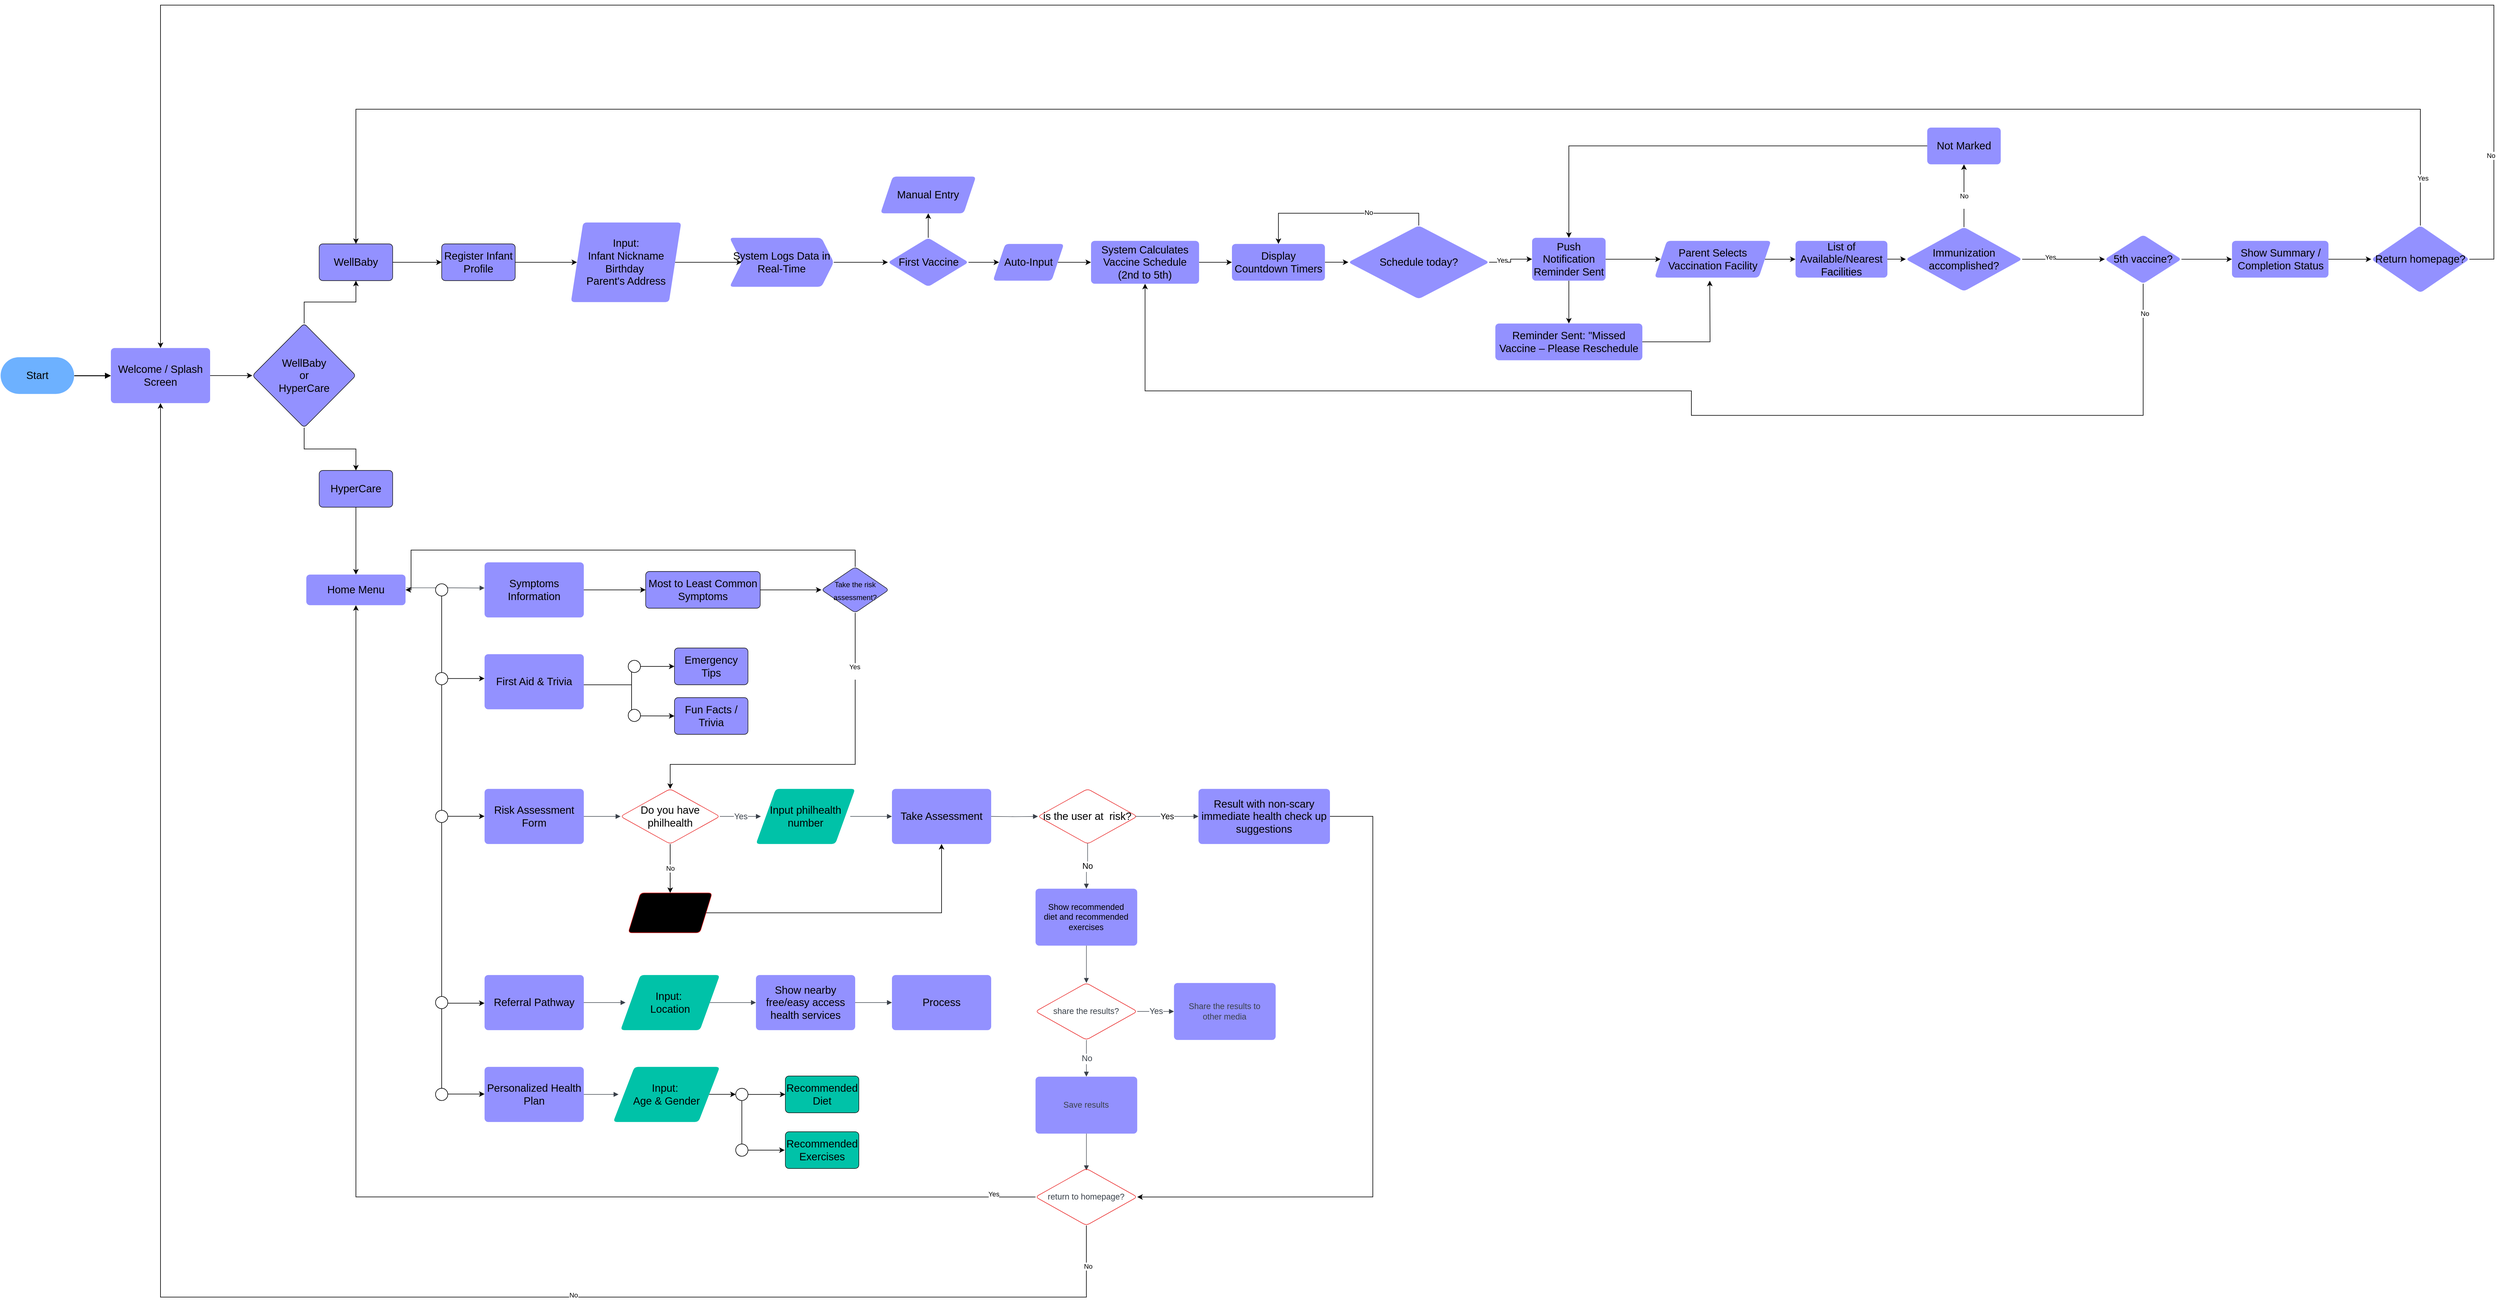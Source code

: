 <mxfile version="27.0.2">
  <diagram name="Page-1" id="RmL8sgKWyJHblzqRl6CM">
    <mxGraphModel dx="8992" dy="6913" grid="1" gridSize="10" guides="1" tooltips="1" connect="1" arrows="1" fold="1" page="1" pageScale="1" pageWidth="2339" pageHeight="3300" math="0" shadow="0">
      <root>
        <mxCell id="0" />
        <mxCell id="1" parent="0" />
        <mxCell id="E01BiuHv0ZB0fYaHVFXP-1" value="" style="html=1;jettySize=18;whiteSpace=wrap;fontSize=13;fontFamily=Helvetica;strokeOpacity=100;strokeWidth=1.5;rounded=1;arcSize=20;edgeStyle=orthogonalEdgeStyle;startArrow=none;endArrow=block;endFill=1;exitX=1;exitY=0.5;exitPerimeter=0;entryX=0;entryY=0.5;entryPerimeter=0;lucidId=McXXXMRO1ofD;" edge="1" parent="1" source="E01BiuHv0ZB0fYaHVFXP-4" target="E01BiuHv0ZB0fYaHVFXP-3">
          <mxGeometry width="100" height="100" relative="1" as="geometry">
            <Array as="points" />
          </mxGeometry>
        </mxCell>
        <mxCell id="E01BiuHv0ZB0fYaHVFXP-2" value="" style="edgeStyle=orthogonalEdgeStyle;rounded=0;orthogonalLoop=1;jettySize=auto;html=1;" edge="1" parent="1" source="E01BiuHv0ZB0fYaHVFXP-3" target="E01BiuHv0ZB0fYaHVFXP-66">
          <mxGeometry relative="1" as="geometry" />
        </mxCell>
        <mxCell id="E01BiuHv0ZB0fYaHVFXP-3" value="Welcome / Splash Screen" style="html=1;overflow=block;blockSpacing=1;whiteSpace=wrap;fontSize=17.2;fontFamily=Helvetica;spacing=3.8;strokeOpacity=0;fillOpacity=100;rounded=1;absoluteArcSize=1;arcSize=12;fillColor=#9391ff;strokeWidth=0.8;lucidId=LcXXFPSC7.kD;" vertex="1" parent="1">
          <mxGeometry x="-1900" y="-2199.67" width="162" height="90" as="geometry" />
        </mxCell>
        <mxCell id="E01BiuHv0ZB0fYaHVFXP-4" value="Start" style="html=1;overflow=block;blockSpacing=1;whiteSpace=wrap;rounded=1;arcSize=50;fontSize=17.2;fontFamily=Helvetica;spacing=3.8;strokeOpacity=0;fillOpacity=100;fillColor=#6db1ff;strokeWidth=0.8;lucidId=LcXXYGVXpK_S;" vertex="1" parent="1">
          <mxGeometry x="-2080" y="-2184.67" width="120" height="60" as="geometry" />
        </mxCell>
        <mxCell id="E01BiuHv0ZB0fYaHVFXP-5" value="Home Menu" style="html=1;overflow=block;blockSpacing=1;whiteSpace=wrap;fontSize=17.2;fontFamily=Helvetica;spacing=3.8;strokeOpacity=0;fillOpacity=100;rounded=1;absoluteArcSize=1;arcSize=12;fillColor=#9391ff;strokeWidth=0.8;lucidId=UfZd2b5tyShc;" vertex="1" parent="1">
          <mxGeometry x="-1581" y="-1829.67" width="162" height="50" as="geometry" />
        </mxCell>
        <mxCell id="E01BiuHv0ZB0fYaHVFXP-6" value="" style="html=1;jettySize=18;whiteSpace=wrap;fontSize=13;strokeColor=#3a414a;strokeOpacity=100;strokeWidth=0.8;rounded=1;arcSize=24;edgeStyle=orthogonalEdgeStyle;startArrow=none;endArrow=block;endFill=1;exitX=1.009;exitY=0.433;exitPerimeter=0;lucidId=.fZdQT1~~OeH;exitDx=0;exitDy=0;" edge="1" parent="1" source="E01BiuHv0ZB0fYaHVFXP-5">
          <mxGeometry width="100" height="100" relative="1" as="geometry">
            <mxPoint x="-1290" y="-1807.67" as="targetPoint" />
          </mxGeometry>
        </mxCell>
        <mxCell id="E01BiuHv0ZB0fYaHVFXP-7" value="" style="edgeStyle=orthogonalEdgeStyle;rounded=0;orthogonalLoop=1;jettySize=auto;html=1;" edge="1" parent="1" source="E01BiuHv0ZB0fYaHVFXP-8" target="E01BiuHv0ZB0fYaHVFXP-59">
          <mxGeometry relative="1" as="geometry" />
        </mxCell>
        <mxCell id="E01BiuHv0ZB0fYaHVFXP-8" value="Symptoms Information" style="html=1;overflow=block;blockSpacing=1;whiteSpace=wrap;fontSize=17.2;fontFamily=Helvetica;spacing=3.8;strokeOpacity=0;fillOpacity=100;rounded=1;absoluteArcSize=1;arcSize=12;fillColor=#9391ff;strokeWidth=0.8;lucidId=.fZdMLb0fotT;" vertex="1" parent="1">
          <mxGeometry x="-1290" y="-1849.67" width="162" height="90" as="geometry" />
        </mxCell>
        <mxCell id="E01BiuHv0ZB0fYaHVFXP-9" value="First Aid &amp; Trivia" style="html=1;overflow=block;blockSpacing=1;whiteSpace=wrap;fontSize=17.2;fontFamily=Helvetica;spacing=3.8;strokeOpacity=0;fillOpacity=100;rounded=1;absoluteArcSize=1;arcSize=12;fillColor=#9391ff;strokeWidth=0.8;lucidId=VgZddFWcsTDO;" vertex="1" parent="1">
          <mxGeometry x="-1290" y="-1699.67" width="162" height="90" as="geometry" />
        </mxCell>
        <mxCell id="E01BiuHv0ZB0fYaHVFXP-10" value="Risk Assessment Form" style="html=1;overflow=block;blockSpacing=1;whiteSpace=wrap;fontSize=17.2;fontFamily=Helvetica;spacing=3.8;strokeOpacity=0;fillOpacity=100;rounded=1;absoluteArcSize=1;arcSize=12;fillColor=#9391ff;strokeWidth=0.8;lucidId=6gZdE_LrPKIQ;" vertex="1" parent="1">
          <mxGeometry x="-1290" y="-1479.67" width="162" height="90" as="geometry" />
        </mxCell>
        <mxCell id="E01BiuHv0ZB0fYaHVFXP-11" value="Referral Pathway" style="html=1;overflow=block;blockSpacing=1;whiteSpace=wrap;fontSize=17.2;fontFamily=Helvetica;spacing=3.8;strokeOpacity=0;fillOpacity=100;rounded=1;absoluteArcSize=1;arcSize=12;fillColor=#9391ff;strokeWidth=0.8;lucidId=ThZdV7IbDD59;" vertex="1" parent="1">
          <mxGeometry x="-1290" y="-1175.67" width="162" height="90" as="geometry" />
        </mxCell>
        <mxCell id="E01BiuHv0ZB0fYaHVFXP-12" value="Personalized Health Plan" style="html=1;overflow=block;blockSpacing=1;whiteSpace=wrap;fontSize=17.2;fontFamily=Helvetica;spacing=3.8;strokeOpacity=0;fillOpacity=100;rounded=1;absoluteArcSize=1;arcSize=12;fillColor=#9391ff;strokeWidth=0.8;lucidId=XhZdjnyPR16g;" vertex="1" parent="1">
          <mxGeometry x="-1290" y="-1025.67" width="162" height="90" as="geometry" />
        </mxCell>
        <mxCell id="E01BiuHv0ZB0fYaHVFXP-13" value="" style="html=1;jettySize=18;whiteSpace=wrap;fontSize=13;strokeColor=#3a414a;strokeOpacity=100;strokeWidth=0.8;rounded=1;arcSize=24;edgeStyle=orthogonalEdgeStyle;startArrow=none;endArrow=block;endFill=1;exitX=1;exitY=0.5;exitPerimeter=0;entryX=0.05;entryY=0.5;entryPerimeter=0;lucidId=rjZdIirP0FL8;" edge="1" parent="1" source="E01BiuHv0ZB0fYaHVFXP-12" target="E01BiuHv0ZB0fYaHVFXP-15">
          <mxGeometry width="100" height="100" relative="1" as="geometry">
            <Array as="points" />
          </mxGeometry>
        </mxCell>
        <mxCell id="E01BiuHv0ZB0fYaHVFXP-14" value="" style="edgeStyle=orthogonalEdgeStyle;rounded=0;orthogonalLoop=1;jettySize=auto;html=1;" edge="1" parent="1" source="E01BiuHv0ZB0fYaHVFXP-112" target="E01BiuHv0ZB0fYaHVFXP-107">
          <mxGeometry relative="1" as="geometry" />
        </mxCell>
        <mxCell id="E01BiuHv0ZB0fYaHVFXP-15" value="Input:&amp;nbsp;&lt;div&gt;Age &amp;amp; Gender&lt;/div&gt;" style="html=1;overflow=block;blockSpacing=1;whiteSpace=wrap;shape=parallelogram;perimeter=parallelogramPerimeter;anchorPointDirection=0;fontSize=17.2;fontFamily=Helvetica;spacing=3.8;strokeOpacity=0;fillOpacity=100;rounded=1;absoluteArcSize=1;arcSize=12;fillColor=#00c2a8;strokeWidth=0.8;lucidId=rjZd5yNzGnL3;" vertex="1" parent="1">
          <mxGeometry x="-1080" y="-1025.67" width="174" height="90" as="geometry" />
        </mxCell>
        <mxCell id="E01BiuHv0ZB0fYaHVFXP-16" value="" style="html=1;jettySize=18;whiteSpace=wrap;fontSize=13;strokeColor=#3a414a;strokeOpacity=100;strokeWidth=0.8;rounded=1;arcSize=24;edgeStyle=orthogonalEdgeStyle;startArrow=none;endArrow=block;endFill=1;entryX=0;entryY=0.5;entryPerimeter=0;lucidId=AkZdk-e~9rch;" edge="1" parent="1" target="E01BiuHv0ZB0fYaHVFXP-17">
          <mxGeometry width="100" height="100" relative="1" as="geometry">
            <Array as="points" />
            <mxPoint x="-463" y="-1434.67" as="sourcePoint" />
          </mxGeometry>
        </mxCell>
        <mxCell id="E01BiuHv0ZB0fYaHVFXP-17" value="is the user at&amp;nbsp; risk?" style="html=1;overflow=block;blockSpacing=1;whiteSpace=wrap;rhombus;fontSize=17.2;fontFamily=Helvetica;spacing=3.8;strokeColor=#e81313;strokeOpacity=100;fillOpacity=0;rounded=1;absoluteArcSize=1;arcSize=12;fillColor=#000000;strokeWidth=0.8;lucidId=AkZdRp3h81gg;" vertex="1" parent="1">
          <mxGeometry x="-386.6" y="-1479.67" width="162" height="90" as="geometry" />
        </mxCell>
        <mxCell id="E01BiuHv0ZB0fYaHVFXP-18" value="" style="html=1;jettySize=18;whiteSpace=wrap;fontSize=13.5;align=center;strokeColor=#3a414a;strokeOpacity=100;strokeWidth=0.8;rounded=1;arcSize=24;edgeStyle=orthogonalEdgeStyle;startArrow=none;endArrow=block;endFill=1;exitX=0.5;exitY=0.987;exitPerimeter=0;entryX=0.5;entryY=0;entryPerimeter=0;lucidId=6lZd5qj4NZoG;" edge="1" parent="1" source="E01BiuHv0ZB0fYaHVFXP-17" target="E01BiuHv0ZB0fYaHVFXP-20">
          <mxGeometry width="100" height="100" relative="1" as="geometry">
            <Array as="points" />
          </mxGeometry>
        </mxCell>
        <mxCell id="E01BiuHv0ZB0fYaHVFXP-19" value="No" style="text;html=1;resizable=0;labelBackgroundColor=default;align=center;verticalAlign=middle;fontSize=13.5;" vertex="1" parent="E01BiuHv0ZB0fYaHVFXP-18">
          <mxGeometry relative="1" as="geometry" />
        </mxCell>
        <mxCell id="E01BiuHv0ZB0fYaHVFXP-20" value="Show recommended diet and recommended exercises" style="html=1;overflow=block;blockSpacing=1;whiteSpace=wrap;fontSize=13.5;align=center;spacing=9;strokeOpacity=0;fillOpacity=100;rounded=1;absoluteArcSize=1;arcSize=12;fillColor=#9391ff;strokeWidth=0.8;lucidId=_lZdIfbfwq8p;" vertex="1" parent="1">
          <mxGeometry x="-390.6" y="-1316.67" width="166" height="93" as="geometry" />
        </mxCell>
        <mxCell id="E01BiuHv0ZB0fYaHVFXP-21" value="" style="html=1;jettySize=18;whiteSpace=wrap;fontSize=13;strokeColor=#3a414a;strokeOpacity=100;strokeWidth=0.8;rounded=1;arcSize=24;edgeStyle=orthogonalEdgeStyle;startArrow=none;endArrow=block;endFill=1;exitX=0.5;exitY=1;exitPerimeter=0;entryX=0.5;entryY=0;entryPerimeter=0;lucidId=nnZdI.2VYj_w;" edge="1" parent="1" source="E01BiuHv0ZB0fYaHVFXP-20" target="E01BiuHv0ZB0fYaHVFXP-22">
          <mxGeometry width="100" height="100" relative="1" as="geometry">
            <Array as="points" />
          </mxGeometry>
        </mxCell>
        <mxCell id="E01BiuHv0ZB0fYaHVFXP-22" value="share the results?" style="html=1;overflow=block;blockSpacing=1;whiteSpace=wrap;rhombus;fontSize=13.5;fontColor=#3a414a;align=center;spacing=9;strokeColor=#e81313;strokeOpacity=100;fillOpacity=0;rounded=1;absoluteArcSize=1;arcSize=12;fillColor=#000000;strokeWidth=0.8;lucidId=nnZdo8.aQRXQ;" vertex="1" parent="1">
          <mxGeometry x="-390.6" y="-1162.67" width="166" height="93" as="geometry" />
        </mxCell>
        <mxCell id="E01BiuHv0ZB0fYaHVFXP-23" value="" style="html=1;jettySize=18;whiteSpace=wrap;fontSize=13.5;fontColor=#3a414a;align=center;strokeColor=#3a414a;strokeOpacity=100;strokeWidth=0.8;rounded=1;arcSize=24;edgeStyle=orthogonalEdgeStyle;startArrow=none;endArrow=block;endFill=1;exitX=1;exitY=0.5;exitPerimeter=0;entryX=0;entryY=0.5;entryPerimeter=0;lucidId=8nZdn-Sn5cYr;" edge="1" parent="1" source="E01BiuHv0ZB0fYaHVFXP-22" target="E01BiuHv0ZB0fYaHVFXP-25">
          <mxGeometry width="100" height="100" relative="1" as="geometry">
            <Array as="points" />
          </mxGeometry>
        </mxCell>
        <mxCell id="E01BiuHv0ZB0fYaHVFXP-24" value="Yes" style="text;html=1;resizable=0;labelBackgroundColor=default;align=center;verticalAlign=middle;fontColor=#3a414a;fontSize=13.5;" vertex="1" parent="E01BiuHv0ZB0fYaHVFXP-23">
          <mxGeometry relative="1" as="geometry" />
        </mxCell>
        <mxCell id="E01BiuHv0ZB0fYaHVFXP-25" value="Share the results to other media" style="html=1;overflow=block;blockSpacing=1;whiteSpace=wrap;fontSize=13.5;fontColor=#3a414a;align=center;spacing=9;strokeOpacity=0;fillOpacity=100;rounded=1;absoluteArcSize=1;arcSize=12;fillColor=#9391ff;strokeWidth=0.8;lucidId=8nZdLSGvLZ_e;" vertex="1" parent="1">
          <mxGeometry x="-164.6" y="-1162.67" width="166" height="93" as="geometry" />
        </mxCell>
        <mxCell id="E01BiuHv0ZB0fYaHVFXP-26" value="" style="html=1;jettySize=18;whiteSpace=wrap;fontSize=13.5;fontColor=#3a414a;align=center;strokeColor=#3a414a;strokeOpacity=100;strokeWidth=0.8;rounded=1;arcSize=24;edgeStyle=orthogonalEdgeStyle;startArrow=none;endArrow=block;endFill=1;exitX=0.5;exitY=1;exitPerimeter=0;entryX=0.5;entryY=0;entryPerimeter=0;lucidId=ypZdgtOKcrXy;" edge="1" parent="1" source="E01BiuHv0ZB0fYaHVFXP-22" target="E01BiuHv0ZB0fYaHVFXP-28">
          <mxGeometry width="100" height="100" relative="1" as="geometry">
            <Array as="points" />
          </mxGeometry>
        </mxCell>
        <mxCell id="E01BiuHv0ZB0fYaHVFXP-27" value="No" style="text;html=1;resizable=0;labelBackgroundColor=default;align=center;verticalAlign=middle;fontColor=#3a414a;fontSize=13.5;" vertex="1" parent="E01BiuHv0ZB0fYaHVFXP-26">
          <mxGeometry relative="1" as="geometry" />
        </mxCell>
        <mxCell id="E01BiuHv0ZB0fYaHVFXP-28" value="Save results " style="html=1;overflow=block;blockSpacing=1;whiteSpace=wrap;fontSize=13.5;fontColor=#3a414a;align=center;spacing=9;strokeOpacity=0;fillOpacity=100;rounded=1;absoluteArcSize=1;arcSize=12;fillColor=#9391ff;strokeWidth=0.8;lucidId=ypZdAMkzCrEt;" vertex="1" parent="1">
          <mxGeometry x="-390.6" y="-1009.67" width="166" height="93" as="geometry" />
        </mxCell>
        <mxCell id="E01BiuHv0ZB0fYaHVFXP-29" value="" style="html=1;jettySize=18;whiteSpace=wrap;fontSize=13.5;align=center;strokeColor=#3a414a;strokeOpacity=100;strokeWidth=0.8;rounded=1;arcSize=24;edgeStyle=orthogonalEdgeStyle;startArrow=none;endArrow=block;endFill=1;exitX=0.981;exitY=0.5;exitPerimeter=0;entryX=0;entryY=0.5;entryPerimeter=0;lucidId=-rZd1AjzQ8Fg;" edge="1" parent="1" source="E01BiuHv0ZB0fYaHVFXP-17" target="E01BiuHv0ZB0fYaHVFXP-32">
          <mxGeometry width="100" height="100" relative="1" as="geometry">
            <Array as="points" />
          </mxGeometry>
        </mxCell>
        <mxCell id="E01BiuHv0ZB0fYaHVFXP-30" value="Yes" style="text;html=1;resizable=0;labelBackgroundColor=default;align=center;verticalAlign=middle;fontSize=13.5;" vertex="1" parent="E01BiuHv0ZB0fYaHVFXP-29">
          <mxGeometry relative="1" as="geometry" />
        </mxCell>
        <mxCell id="E01BiuHv0ZB0fYaHVFXP-31" style="edgeStyle=orthogonalEdgeStyle;rounded=0;orthogonalLoop=1;jettySize=auto;html=1;entryX=1;entryY=0.5;entryDx=0;entryDy=0;" edge="1" parent="1" source="E01BiuHv0ZB0fYaHVFXP-32" target="E01BiuHv0ZB0fYaHVFXP-45">
          <mxGeometry relative="1" as="geometry">
            <Array as="points">
              <mxPoint x="160" y="-1434.67" />
              <mxPoint x="160" y="-812.67" />
            </Array>
          </mxGeometry>
        </mxCell>
        <mxCell id="E01BiuHv0ZB0fYaHVFXP-32" value="Result with non-scary immediate health check up suggestions" style="html=1;overflow=block;blockSpacing=1;whiteSpace=wrap;fontSize=17.2;fontFamily=Helvetica;spacing=3.8;strokeOpacity=0;fillOpacity=100;rounded=1;absoluteArcSize=1;arcSize=12;fillColor=#9391ff;strokeWidth=0.8;lucidId=-rZdd~Kvk2Bn;" vertex="1" parent="1">
          <mxGeometry x="-124.6" y="-1479.67" width="214.6" height="90" as="geometry" />
        </mxCell>
        <mxCell id="E01BiuHv0ZB0fYaHVFXP-33" value="" style="html=1;jettySize=18;whiteSpace=wrap;fontSize=13;strokeColor=#3a414a;strokeOpacity=100;strokeWidth=0.8;rounded=1;arcSize=24;edgeStyle=orthogonalEdgeStyle;startArrow=none;endArrow=block;endFill=1;exitX=1;exitY=0.5;exitPerimeter=0;entryX=0.05;entryY=0.5;entryPerimeter=0;lucidId=~sZdB-0fzZBq;" edge="1" parent="1" source="E01BiuHv0ZB0fYaHVFXP-11" target="E01BiuHv0ZB0fYaHVFXP-34">
          <mxGeometry width="100" height="100" relative="1" as="geometry">
            <Array as="points" />
          </mxGeometry>
        </mxCell>
        <mxCell id="E01BiuHv0ZB0fYaHVFXP-34" value="Input:&amp;nbsp;&lt;div&gt;Location&lt;/div&gt;" style="html=1;overflow=block;blockSpacing=1;whiteSpace=wrap;shape=parallelogram;perimeter=parallelogramPerimeter;anchorPointDirection=0;fontSize=17.2;fontFamily=Helvetica;spacing=3.8;strokeOpacity=0;fillOpacity=100;rounded=1;absoluteArcSize=1;arcSize=12;fillColor=#00c2a8;strokeWidth=0.8;lucidId=~sZddfNjQ~Oz;" vertex="1" parent="1">
          <mxGeometry x="-1068" y="-1175.67" width="162" height="90" as="geometry" />
        </mxCell>
        <mxCell id="E01BiuHv0ZB0fYaHVFXP-35" value="" style="html=1;jettySize=18;whiteSpace=wrap;fontSize=13;strokeColor=#3a414a;strokeOpacity=100;strokeWidth=0.8;rounded=1;arcSize=24;edgeStyle=orthogonalEdgeStyle;startArrow=none;endArrow=block;endFill=1;exitX=1;exitY=0.5;entryX=0;entryY=0.5;entryPerimeter=0;lucidId=KuZd7Z-7W22m;exitDx=0;exitDy=0;" edge="1" parent="1" source="E01BiuHv0ZB0fYaHVFXP-34" target="E01BiuHv0ZB0fYaHVFXP-36">
          <mxGeometry width="100" height="100" relative="1" as="geometry">
            <Array as="points" />
          </mxGeometry>
        </mxCell>
        <mxCell id="E01BiuHv0ZB0fYaHVFXP-36" value="Show nearby free/easy access health services" style="html=1;overflow=block;blockSpacing=1;whiteSpace=wrap;fontSize=17.2;fontFamily=Helvetica;spacing=3.8;strokeOpacity=0;fillOpacity=100;rounded=1;absoluteArcSize=1;arcSize=12;fillColor=#9391ff;strokeWidth=0.8;lucidId=KuZdEeHLWtph;" vertex="1" parent="1">
          <mxGeometry x="-847" y="-1175.67" width="162" height="90" as="geometry" />
        </mxCell>
        <mxCell id="E01BiuHv0ZB0fYaHVFXP-37" value="" style="html=1;jettySize=18;whiteSpace=wrap;fontSize=13;strokeColor=#3a414a;strokeOpacity=100;strokeWidth=0.8;rounded=1;arcSize=24;edgeStyle=orthogonalEdgeStyle;startArrow=none;endArrow=block;endFill=1;exitX=1;exitY=0.5;exitPerimeter=0;entryX=0;entryY=0.5;entryPerimeter=0;lucidId=xvZdgR3pskNT;" edge="1" parent="1" source="E01BiuHv0ZB0fYaHVFXP-36" target="E01BiuHv0ZB0fYaHVFXP-38">
          <mxGeometry width="100" height="100" relative="1" as="geometry">
            <Array as="points" />
          </mxGeometry>
        </mxCell>
        <mxCell id="E01BiuHv0ZB0fYaHVFXP-38" value="Process" style="html=1;overflow=block;blockSpacing=1;whiteSpace=wrap;fontSize=17.2;fontFamily=Helvetica;spacing=3.8;strokeOpacity=0;fillOpacity=100;rounded=1;absoluteArcSize=1;arcSize=12;fillColor=#9391ff;strokeWidth=0.8;lucidId=xvZdBUd2wmk6;" vertex="1" parent="1">
          <mxGeometry x="-625" y="-1175.67" width="162" height="90" as="geometry" />
        </mxCell>
        <mxCell id="E01BiuHv0ZB0fYaHVFXP-39" value="" style="html=1;jettySize=18;whiteSpace=wrap;fontSize=13;strokeColor=#3a414a;strokeOpacity=100;strokeWidth=0.8;rounded=1;arcSize=24;edgeStyle=orthogonalEdgeStyle;startArrow=none;endArrow=block;endFill=1;exitX=0.5;exitY=1;exitPerimeter=0;entryX=0.5;entryY=0;entryPerimeter=0;lucidId=dwZdutxn7LAP;" edge="1" parent="1" source="E01BiuHv0ZB0fYaHVFXP-28">
          <mxGeometry width="100" height="100" relative="1" as="geometry">
            <Array as="points" />
            <mxPoint x="-307.6" y="-856.67" as="targetPoint" />
          </mxGeometry>
        </mxCell>
        <mxCell id="E01BiuHv0ZB0fYaHVFXP-40" style="edgeStyle=orthogonalEdgeStyle;rounded=0;orthogonalLoop=1;jettySize=auto;html=1;exitX=0;exitY=0.5;exitDx=0;exitDy=0;entryX=0.5;entryY=1;entryDx=0;entryDy=0;" edge="1" parent="1" source="E01BiuHv0ZB0fYaHVFXP-45" target="E01BiuHv0ZB0fYaHVFXP-5">
          <mxGeometry relative="1" as="geometry">
            <mxPoint x="-1510" y="-1478.337" as="targetPoint" />
          </mxGeometry>
        </mxCell>
        <mxCell id="E01BiuHv0ZB0fYaHVFXP-41" value="Yes" style="edgeLabel;html=1;align=center;verticalAlign=middle;resizable=0;points=[];" vertex="1" connectable="0" parent="E01BiuHv0ZB0fYaHVFXP-40">
          <mxGeometry x="-0.934" y="-5" relative="1" as="geometry">
            <mxPoint as="offset" />
          </mxGeometry>
        </mxCell>
        <mxCell id="E01BiuHv0ZB0fYaHVFXP-42" value="" style="edgeStyle=orthogonalEdgeStyle;rounded=0;orthogonalLoop=1;jettySize=auto;html=1;" edge="1" parent="1" source="E01BiuHv0ZB0fYaHVFXP-45" target="E01BiuHv0ZB0fYaHVFXP-3">
          <mxGeometry relative="1" as="geometry">
            <mxPoint x="-307.6" y="-719.67" as="targetPoint" />
            <Array as="points">
              <mxPoint x="-308" y="-649.67" />
              <mxPoint x="-1819" y="-649.67" />
            </Array>
          </mxGeometry>
        </mxCell>
        <mxCell id="E01BiuHv0ZB0fYaHVFXP-43" value="No" style="edgeLabel;html=1;align=center;verticalAlign=middle;resizable=0;points=[];" vertex="1" connectable="0" parent="E01BiuHv0ZB0fYaHVFXP-42">
          <mxGeometry x="-0.382" y="-4" relative="1" as="geometry">
            <mxPoint as="offset" />
          </mxGeometry>
        </mxCell>
        <mxCell id="E01BiuHv0ZB0fYaHVFXP-44" value="No" style="edgeLabel;html=1;align=center;verticalAlign=middle;resizable=0;points=[];" vertex="1" connectable="0" parent="E01BiuHv0ZB0fYaHVFXP-42">
          <mxGeometry x="-0.957" y="2" relative="1" as="geometry">
            <mxPoint as="offset" />
          </mxGeometry>
        </mxCell>
        <mxCell id="E01BiuHv0ZB0fYaHVFXP-45" value="return to homepage?" style="html=1;overflow=block;blockSpacing=1;whiteSpace=wrap;rhombus;fontSize=13.5;fontColor=#3a414a;align=center;spacing=9;strokeColor=#e81313;strokeOpacity=100;fillOpacity=0;rounded=1;absoluteArcSize=1;arcSize=12;fillColor=#000000;strokeWidth=0.8;lucidId=dwZdSY3Z2HuL;" vertex="1" parent="1">
          <mxGeometry x="-390.6" y="-859.67" width="166" height="93" as="geometry" />
        </mxCell>
        <mxCell id="E01BiuHv0ZB0fYaHVFXP-46" value="" style="html=1;jettySize=18;whiteSpace=wrap;fontSize=13;strokeColor=#3a414a;strokeOpacity=100;strokeWidth=0.8;rounded=1;arcSize=24;edgeStyle=orthogonalEdgeStyle;startArrow=none;endArrow=block;endFill=1;exitX=1;exitY=0.5;exitPerimeter=0;entryX=0;entryY=0.5;entryPerimeter=0;lucidId=Bb0dsjdQ~AN1;" edge="1" parent="1" source="E01BiuHv0ZB0fYaHVFXP-10" target="E01BiuHv0ZB0fYaHVFXP-48">
          <mxGeometry width="100" height="100" relative="1" as="geometry">
            <Array as="points" />
          </mxGeometry>
        </mxCell>
        <mxCell id="E01BiuHv0ZB0fYaHVFXP-47" value="No" style="edgeStyle=orthogonalEdgeStyle;rounded=0;orthogonalLoop=1;jettySize=auto;html=1;" edge="1" parent="1" source="E01BiuHv0ZB0fYaHVFXP-48" target="E01BiuHv0ZB0fYaHVFXP-55">
          <mxGeometry relative="1" as="geometry" />
        </mxCell>
        <mxCell id="E01BiuHv0ZB0fYaHVFXP-48" value="Do you have philhealth" style="html=1;overflow=block;blockSpacing=1;whiteSpace=wrap;rhombus;fontSize=17.2;fontFamily=Helvetica;spacing=3.8;strokeColor=#e81313;strokeOpacity=100;fillOpacity=0;rounded=1;absoluteArcSize=1;arcSize=12;fillColor=#000000;strokeWidth=0.8;lucidId=Bb0dQlQsVt-O;" vertex="1" parent="1">
          <mxGeometry x="-1068" y="-1479.67" width="162" height="90" as="geometry" />
        </mxCell>
        <mxCell id="E01BiuHv0ZB0fYaHVFXP-49" value="" style="html=1;jettySize=18;whiteSpace=wrap;fontSize=13.5;fontColor=#3a414a;align=center;strokeColor=#3a414a;strokeOpacity=100;strokeWidth=0.8;rounded=1;arcSize=24;edgeStyle=orthogonalEdgeStyle;startArrow=none;endArrow=block;endFill=1;exitX=1;exitY=0.5;exitPerimeter=0;entryX=0.05;entryY=0.5;entryPerimeter=0;lucidId=5c0dK1.Rc9O3;" edge="1" parent="1" source="E01BiuHv0ZB0fYaHVFXP-48" target="E01BiuHv0ZB0fYaHVFXP-51">
          <mxGeometry width="100" height="100" relative="1" as="geometry">
            <Array as="points" />
          </mxGeometry>
        </mxCell>
        <mxCell id="E01BiuHv0ZB0fYaHVFXP-50" value="Yes" style="text;html=1;resizable=0;labelBackgroundColor=default;align=center;verticalAlign=middle;fontColor=#3a414a;fontSize=13.5;" vertex="1" parent="E01BiuHv0ZB0fYaHVFXP-49">
          <mxGeometry relative="1" as="geometry" />
        </mxCell>
        <mxCell id="E01BiuHv0ZB0fYaHVFXP-51" value="Input philhealth number" style="html=1;overflow=block;blockSpacing=1;whiteSpace=wrap;shape=parallelogram;perimeter=parallelogramPerimeter;anchorPointDirection=0;fontSize=17.2;fontFamily=Helvetica;spacing=3.8;strokeOpacity=0;fillOpacity=100;rounded=1;absoluteArcSize=1;arcSize=12;fillColor=#00C2A8;strokeWidth=0.8;lucidId=5c0dB3omWlAb;" vertex="1" parent="1">
          <mxGeometry x="-847" y="-1479.67" width="162" height="90" as="geometry" />
        </mxCell>
        <mxCell id="E01BiuHv0ZB0fYaHVFXP-52" value="" style="html=1;jettySize=18;whiteSpace=wrap;fontSize=13;strokeColor=#3a414a;strokeOpacity=100;strokeWidth=0.8;rounded=1;arcSize=24;edgeStyle=orthogonalEdgeStyle;startArrow=none;endArrow=block;endFill=1;exitX=0.95;exitY=0.5;exitPerimeter=0;entryX=0;entryY=0.5;entryPerimeter=0;lucidId=Dd0d7X~0IJPB;" edge="1" parent="1" source="E01BiuHv0ZB0fYaHVFXP-51" target="E01BiuHv0ZB0fYaHVFXP-53">
          <mxGeometry width="100" height="100" relative="1" as="geometry">
            <Array as="points" />
          </mxGeometry>
        </mxCell>
        <mxCell id="E01BiuHv0ZB0fYaHVFXP-53" value="Take Assessment" style="html=1;overflow=block;blockSpacing=1;whiteSpace=wrap;fontSize=17.2;fontFamily=Helvetica;spacing=3.8;strokeOpacity=0;fillOpacity=100;rounded=1;absoluteArcSize=1;arcSize=12;fillColor=#9391ff;strokeWidth=0.8;lucidId=Dd0dv17I9.ka;" vertex="1" parent="1">
          <mxGeometry x="-625" y="-1479.67" width="162" height="90" as="geometry" />
        </mxCell>
        <mxCell id="E01BiuHv0ZB0fYaHVFXP-54" style="edgeStyle=orthogonalEdgeStyle;rounded=0;orthogonalLoop=1;jettySize=auto;html=1;entryX=0.5;entryY=1;entryDx=0;entryDy=0;" edge="1" parent="1" source="E01BiuHv0ZB0fYaHVFXP-55" target="E01BiuHv0ZB0fYaHVFXP-53">
          <mxGeometry relative="1" as="geometry" />
        </mxCell>
        <mxCell id="E01BiuHv0ZB0fYaHVFXP-55" value="Pay the assessment" style="shape=parallelogram;perimeter=parallelogramPerimeter;whiteSpace=wrap;html=1;fixedSize=1;fontSize=17.2;fillColor=light-dark(#000000,#009079);strokeColor=#e81313;spacing=3.8;rounded=1;absoluteArcSize=1;arcSize=12;strokeWidth=0.8;" vertex="1" parent="1">
          <mxGeometry x="-1055.5" y="-1309.67" width="137" height="65" as="geometry" />
        </mxCell>
        <mxCell id="E01BiuHv0ZB0fYaHVFXP-56" value="Emergency Tips" style="whiteSpace=wrap;html=1;fontSize=17.2;fillColor=#9391ff;spacing=3.8;rounded=1;absoluteArcSize=1;arcSize=12;strokeWidth=0.8;" vertex="1" parent="1">
          <mxGeometry x="-980" y="-1709.67" width="120" height="60" as="geometry" />
        </mxCell>
        <mxCell id="E01BiuHv0ZB0fYaHVFXP-57" value="Fun Facts / Trivia" style="whiteSpace=wrap;html=1;fontSize=17.2;fillColor=#9391ff;spacing=3.8;rounded=1;absoluteArcSize=1;arcSize=12;strokeWidth=0.8;" vertex="1" parent="1">
          <mxGeometry x="-980" y="-1628.67" width="120" height="60" as="geometry" />
        </mxCell>
        <mxCell id="E01BiuHv0ZB0fYaHVFXP-58" style="edgeStyle=orthogonalEdgeStyle;rounded=0;orthogonalLoop=1;jettySize=auto;html=1;" edge="1" parent="1" source="E01BiuHv0ZB0fYaHVFXP-59" target="E01BiuHv0ZB0fYaHVFXP-63">
          <mxGeometry relative="1" as="geometry" />
        </mxCell>
        <mxCell id="E01BiuHv0ZB0fYaHVFXP-59" value="Most to Least Common Symptoms" style="whiteSpace=wrap;html=1;fontSize=17.2;fillColor=#9391ff;spacing=3.8;rounded=1;absoluteArcSize=1;arcSize=12;strokeWidth=0.8;" vertex="1" parent="1">
          <mxGeometry x="-1027" y="-1834.67" width="187" height="60" as="geometry" />
        </mxCell>
        <mxCell id="E01BiuHv0ZB0fYaHVFXP-60" style="edgeStyle=orthogonalEdgeStyle;rounded=0;orthogonalLoop=1;jettySize=auto;html=1;" edge="1" parent="1" source="E01BiuHv0ZB0fYaHVFXP-63" target="E01BiuHv0ZB0fYaHVFXP-48">
          <mxGeometry relative="1" as="geometry">
            <Array as="points">
              <mxPoint x="-685" y="-1519.67" />
              <mxPoint x="-987" y="-1519.67" />
            </Array>
          </mxGeometry>
        </mxCell>
        <mxCell id="E01BiuHv0ZB0fYaHVFXP-61" value="Yes&lt;div&gt;&lt;br&gt;&lt;/div&gt;" style="edgeLabel;html=1;align=center;verticalAlign=middle;resizable=0;points=[];" vertex="1" connectable="0" parent="E01BiuHv0ZB0fYaHVFXP-60">
          <mxGeometry x="-0.678" y="-1" relative="1" as="geometry">
            <mxPoint as="offset" />
          </mxGeometry>
        </mxCell>
        <mxCell id="E01BiuHv0ZB0fYaHVFXP-62" style="edgeStyle=orthogonalEdgeStyle;rounded=0;orthogonalLoop=1;jettySize=auto;html=1;" edge="1" parent="1" source="E01BiuHv0ZB0fYaHVFXP-63" target="E01BiuHv0ZB0fYaHVFXP-5">
          <mxGeometry relative="1" as="geometry">
            <Array as="points">
              <mxPoint x="-685" y="-1869.67" />
              <mxPoint x="-1410" y="-1869.67" />
              <mxPoint x="-1410" y="-1804.67" />
            </Array>
          </mxGeometry>
        </mxCell>
        <mxCell id="E01BiuHv0ZB0fYaHVFXP-63" value="&lt;p&gt;&lt;font style=&quot;font-size: 12px;&quot;&gt;Take the risk assessment?&lt;/font&gt;&lt;/p&gt;" style="rhombus;whiteSpace=wrap;html=1;fontSize=17.2;fillColor=light-dark(#9391FF,transparent);spacing=3.8;rounded=1;absoluteArcSize=1;arcSize=12;strokeWidth=0.8;strokeColor=light-dark(#000000,#FF1206);" vertex="1" parent="1">
          <mxGeometry x="-740" y="-1842.17" width="110" height="75" as="geometry" />
        </mxCell>
        <mxCell id="E01BiuHv0ZB0fYaHVFXP-64" value="" style="edgeStyle=orthogonalEdgeStyle;rounded=0;orthogonalLoop=1;jettySize=auto;html=1;" edge="1" parent="1" source="E01BiuHv0ZB0fYaHVFXP-66" target="E01BiuHv0ZB0fYaHVFXP-68">
          <mxGeometry relative="1" as="geometry" />
        </mxCell>
        <mxCell id="E01BiuHv0ZB0fYaHVFXP-65" value="" style="edgeStyle=orthogonalEdgeStyle;rounded=0;orthogonalLoop=1;jettySize=auto;html=1;" edge="1" parent="1" source="E01BiuHv0ZB0fYaHVFXP-66" target="E01BiuHv0ZB0fYaHVFXP-70">
          <mxGeometry relative="1" as="geometry" />
        </mxCell>
        <mxCell id="E01BiuHv0ZB0fYaHVFXP-66" value="WellBaby&lt;div&gt;or&lt;/div&gt;&lt;div&gt;HyperCare&lt;/div&gt;" style="rhombus;whiteSpace=wrap;html=1;fontSize=17.2;fillColor=light-dark(#9391FF,transparent);spacing=3.8;rounded=1;absoluteArcSize=1;arcSize=12;strokeWidth=0.8;strokeColor=light-dark(#000000,#FF240C);" vertex="1" parent="1">
          <mxGeometry x="-1669" y="-2239.67" width="169" height="170" as="geometry" />
        </mxCell>
        <mxCell id="E01BiuHv0ZB0fYaHVFXP-67" value="" style="edgeStyle=orthogonalEdgeStyle;rounded=0;orthogonalLoop=1;jettySize=auto;html=1;" edge="1" parent="1" source="E01BiuHv0ZB0fYaHVFXP-68" target="E01BiuHv0ZB0fYaHVFXP-93">
          <mxGeometry relative="1" as="geometry" />
        </mxCell>
        <mxCell id="E01BiuHv0ZB0fYaHVFXP-68" value="WellBaby" style="whiteSpace=wrap;html=1;fontSize=17.2;fillColor=#9391ff;strokeColor=light-dark(#000000,transparent);spacing=3.8;rounded=1;absoluteArcSize=1;arcSize=12;strokeWidth=0.8;" vertex="1" parent="1">
          <mxGeometry x="-1560" y="-2369.67" width="120" height="60" as="geometry" />
        </mxCell>
        <mxCell id="E01BiuHv0ZB0fYaHVFXP-69" style="edgeStyle=orthogonalEdgeStyle;rounded=0;orthogonalLoop=1;jettySize=auto;html=1;" edge="1" parent="1" source="E01BiuHv0ZB0fYaHVFXP-70" target="E01BiuHv0ZB0fYaHVFXP-5">
          <mxGeometry relative="1" as="geometry" />
        </mxCell>
        <mxCell id="E01BiuHv0ZB0fYaHVFXP-70" value="HyperCare" style="whiteSpace=wrap;html=1;fontSize=17.2;fillColor=#9391ff;strokeColor=light-dark(#000000,transparent);spacing=3.8;rounded=1;absoluteArcSize=1;arcSize=12;strokeWidth=0.8;direction=west;" vertex="1" parent="1">
          <mxGeometry x="-1560" y="-1999.67" width="120" height="60" as="geometry" />
        </mxCell>
        <mxCell id="E01BiuHv0ZB0fYaHVFXP-71" value="" style="endArrow=none;html=1;rounded=0;" edge="1" parent="1" source="E01BiuHv0ZB0fYaHVFXP-76">
          <mxGeometry width="50" height="50" relative="1" as="geometry">
            <mxPoint x="-1360" y="-1049.67" as="sourcePoint" />
            <mxPoint x="-1360" y="-1809.67" as="targetPoint" />
          </mxGeometry>
        </mxCell>
        <mxCell id="E01BiuHv0ZB0fYaHVFXP-72" value="" style="ellipse;whiteSpace=wrap;html=1;fillColor=light-dark(#FFFFFF,#000000);" vertex="1" parent="1">
          <mxGeometry x="-1370" y="-1814.67" width="20" height="20" as="geometry" />
        </mxCell>
        <mxCell id="E01BiuHv0ZB0fYaHVFXP-73" value="" style="endArrow=classic;html=1;rounded=0;" edge="1" parent="1">
          <mxGeometry width="50" height="50" relative="1" as="geometry">
            <mxPoint x="-1360" y="-1434.92" as="sourcePoint" />
            <mxPoint x="-1290" y="-1434.92" as="targetPoint" />
          </mxGeometry>
        </mxCell>
        <mxCell id="E01BiuHv0ZB0fYaHVFXP-74" value="" style="endArrow=classic;html=1;rounded=0;" edge="1" parent="1">
          <mxGeometry width="50" height="50" relative="1" as="geometry">
            <mxPoint x="-1360" y="-1659.92" as="sourcePoint" />
            <mxPoint x="-1290" y="-1659.92" as="targetPoint" />
          </mxGeometry>
        </mxCell>
        <mxCell id="E01BiuHv0ZB0fYaHVFXP-75" value="" style="endArrow=none;html=1;rounded=0;" edge="1" parent="1" source="E01BiuHv0ZB0fYaHVFXP-80" target="E01BiuHv0ZB0fYaHVFXP-76">
          <mxGeometry width="50" height="50" relative="1" as="geometry">
            <mxPoint x="-1360" y="-1049.67" as="sourcePoint" />
            <mxPoint x="-1360" y="-1809.67" as="targetPoint" />
          </mxGeometry>
        </mxCell>
        <mxCell id="E01BiuHv0ZB0fYaHVFXP-76" value="" style="ellipse;whiteSpace=wrap;html=1;fillColor=light-dark(#FFFFFF,#000000);" vertex="1" parent="1">
          <mxGeometry x="-1370" y="-1669.67" width="20" height="20" as="geometry" />
        </mxCell>
        <mxCell id="E01BiuHv0ZB0fYaHVFXP-77" value="" style="endArrow=classic;html=1;rounded=0;" edge="1" parent="1">
          <mxGeometry width="50" height="50" relative="1" as="geometry">
            <mxPoint x="-1360" y="-1129.67" as="sourcePoint" />
            <mxPoint x="-1290" y="-1129.67" as="targetPoint" />
          </mxGeometry>
        </mxCell>
        <mxCell id="E01BiuHv0ZB0fYaHVFXP-78" value="" style="endArrow=classic;html=1;rounded=0;" edge="1" parent="1">
          <mxGeometry width="50" height="50" relative="1" as="geometry">
            <mxPoint x="-1360" y="-981.2" as="sourcePoint" />
            <mxPoint x="-1290" y="-981.2" as="targetPoint" />
          </mxGeometry>
        </mxCell>
        <mxCell id="E01BiuHv0ZB0fYaHVFXP-79" value="" style="endArrow=none;html=1;rounded=0;" edge="1" parent="1" source="E01BiuHv0ZB0fYaHVFXP-82" target="E01BiuHv0ZB0fYaHVFXP-80">
          <mxGeometry width="50" height="50" relative="1" as="geometry">
            <mxPoint x="-1360" y="-979.67" as="sourcePoint" />
            <mxPoint x="-1360" y="-1579.67" as="targetPoint" />
          </mxGeometry>
        </mxCell>
        <mxCell id="E01BiuHv0ZB0fYaHVFXP-80" value="" style="ellipse;whiteSpace=wrap;html=1;fillColor=light-dark(#FFFFFF,#000000);" vertex="1" parent="1">
          <mxGeometry x="-1370" y="-1444.67" width="20" height="20" as="geometry" />
        </mxCell>
        <mxCell id="E01BiuHv0ZB0fYaHVFXP-81" value="" style="endArrow=none;html=1;rounded=0;" edge="1" parent="1" source="E01BiuHv0ZB0fYaHVFXP-84" target="E01BiuHv0ZB0fYaHVFXP-82">
          <mxGeometry width="50" height="50" relative="1" as="geometry">
            <mxPoint x="-1360" y="-979.67" as="sourcePoint" />
            <mxPoint x="-1360" y="-1424.67" as="targetPoint" />
          </mxGeometry>
        </mxCell>
        <mxCell id="E01BiuHv0ZB0fYaHVFXP-82" value="" style="ellipse;whiteSpace=wrap;html=1;fillColor=light-dark(#FFFFFF,#000000);" vertex="1" parent="1">
          <mxGeometry x="-1370" y="-1140.67" width="20" height="20" as="geometry" />
        </mxCell>
        <mxCell id="E01BiuHv0ZB0fYaHVFXP-83" value="" style="endArrow=none;html=1;rounded=0;" edge="1" parent="1" target="E01BiuHv0ZB0fYaHVFXP-84">
          <mxGeometry width="50" height="50" relative="1" as="geometry">
            <mxPoint x="-1360" y="-979.67" as="sourcePoint" />
            <mxPoint x="-1360" y="-1120.67" as="targetPoint" />
          </mxGeometry>
        </mxCell>
        <mxCell id="E01BiuHv0ZB0fYaHVFXP-84" value="" style="ellipse;whiteSpace=wrap;html=1;fillColor=light-dark(#FFFFFF,#000000);rotation=5;" vertex="1" parent="1">
          <mxGeometry x="-1370" y="-990.67" width="20" height="20" as="geometry" />
        </mxCell>
        <mxCell id="E01BiuHv0ZB0fYaHVFXP-85" value="" style="endArrow=classic;html=1;rounded=0;exitX=1;exitY=0.5;exitDx=0;exitDy=0;" edge="1" parent="1" source="E01BiuHv0ZB0fYaHVFXP-90">
          <mxGeometry width="50" height="50" relative="1" as="geometry">
            <mxPoint x="-1048" y="-1679.88" as="sourcePoint" />
            <mxPoint x="-980" y="-1679.67" as="targetPoint" />
          </mxGeometry>
        </mxCell>
        <mxCell id="E01BiuHv0ZB0fYaHVFXP-86" value="" style="endArrow=none;html=1;rounded=0;" edge="1" parent="1">
          <mxGeometry width="50" height="50" relative="1" as="geometry">
            <mxPoint x="-1050" y="-1599.67" as="sourcePoint" />
            <mxPoint x="-1050" y="-1679.67" as="targetPoint" />
          </mxGeometry>
        </mxCell>
        <mxCell id="E01BiuHv0ZB0fYaHVFXP-87" value="" style="endArrow=classic;html=1;rounded=0;exitX=1;exitY=0.5;exitDx=0;exitDy=0;" edge="1" parent="1">
          <mxGeometry width="50" height="50" relative="1" as="geometry">
            <mxPoint x="-1048" y="-1598.88" as="sourcePoint" />
            <mxPoint x="-980" y="-1598.67" as="targetPoint" />
          </mxGeometry>
        </mxCell>
        <mxCell id="E01BiuHv0ZB0fYaHVFXP-88" value="" style="endArrow=none;html=1;rounded=0;" edge="1" parent="1">
          <mxGeometry width="50" height="50" relative="1" as="geometry">
            <mxPoint x="-1050" y="-1649.67" as="sourcePoint" />
            <mxPoint x="-1128" y="-1649.67" as="targetPoint" />
          </mxGeometry>
        </mxCell>
        <mxCell id="E01BiuHv0ZB0fYaHVFXP-89" value="" style="endArrow=classic;html=1;rounded=0;exitX=1;exitY=0.5;exitDx=0;exitDy=0;" edge="1" parent="1" target="E01BiuHv0ZB0fYaHVFXP-90">
          <mxGeometry width="50" height="50" relative="1" as="geometry">
            <mxPoint x="-1048" y="-1679.88" as="sourcePoint" />
            <mxPoint x="-980" y="-1679.67" as="targetPoint" />
          </mxGeometry>
        </mxCell>
        <mxCell id="E01BiuHv0ZB0fYaHVFXP-90" value="" style="ellipse;whiteSpace=wrap;html=1;fillColor=light-dark(#FFFFFF,#000000);" vertex="1" parent="1">
          <mxGeometry x="-1055.5" y="-1689.67" width="20" height="20" as="geometry" />
        </mxCell>
        <mxCell id="E01BiuHv0ZB0fYaHVFXP-91" value="" style="ellipse;whiteSpace=wrap;html=1;fillColor=light-dark(#FFFFFF,#000000);" vertex="1" parent="1">
          <mxGeometry x="-1055.5" y="-1609.67" width="20" height="20" as="geometry" />
        </mxCell>
        <mxCell id="E01BiuHv0ZB0fYaHVFXP-92" value="" style="edgeStyle=orthogonalEdgeStyle;rounded=0;orthogonalLoop=1;jettySize=auto;html=1;" edge="1" parent="1" source="E01BiuHv0ZB0fYaHVFXP-93" target="E01BiuHv0ZB0fYaHVFXP-95">
          <mxGeometry relative="1" as="geometry" />
        </mxCell>
        <mxCell id="E01BiuHv0ZB0fYaHVFXP-93" value="Register Infant Profile" style="whiteSpace=wrap;html=1;fontSize=17.2;fillColor=#9391ff;strokeColor=light-dark(#000000,transparent);spacing=3.8;rounded=1;absoluteArcSize=1;arcSize=12;strokeWidth=0.8;" vertex="1" parent="1">
          <mxGeometry x="-1360" y="-2369.67" width="120" height="60" as="geometry" />
        </mxCell>
        <mxCell id="E01BiuHv0ZB0fYaHVFXP-94" value="" style="edgeStyle=orthogonalEdgeStyle;rounded=0;orthogonalLoop=1;jettySize=auto;html=1;" edge="1" parent="1" source="E01BiuHv0ZB0fYaHVFXP-95" target="E01BiuHv0ZB0fYaHVFXP-142">
          <mxGeometry relative="1" as="geometry" />
        </mxCell>
        <mxCell id="E01BiuHv0ZB0fYaHVFXP-95" value="Input:&lt;div&gt;Infant Nickname Birthday&amp;nbsp;&lt;/div&gt;&lt;div&gt;Parent&#39;s Address&lt;/div&gt;" style="shape=parallelogram;perimeter=parallelogramPerimeter;whiteSpace=wrap;html=1;fixedSize=1;fontSize=17.2;fillColor=light-dark(#9391FF,#009079);strokeColor=none;spacing=3.8;rounded=1;absoluteArcSize=1;arcSize=12;strokeWidth=0.8;" vertex="1" parent="1">
          <mxGeometry x="-1149" y="-2404.67" width="180" height="130" as="geometry" />
        </mxCell>
        <mxCell id="E01BiuHv0ZB0fYaHVFXP-96" value="" style="edgeStyle=orthogonalEdgeStyle;rounded=0;orthogonalLoop=1;jettySize=auto;html=1;exitX=1;exitY=0.5;exitDx=0;exitDy=0;" edge="1" parent="1" source="E01BiuHv0ZB0fYaHVFXP-142" target="E01BiuHv0ZB0fYaHVFXP-99">
          <mxGeometry relative="1" as="geometry">
            <mxPoint x="-751" y="-2339.67" as="sourcePoint" />
          </mxGeometry>
        </mxCell>
        <mxCell id="E01BiuHv0ZB0fYaHVFXP-97" value="" style="edgeStyle=orthogonalEdgeStyle;rounded=0;orthogonalLoop=1;jettySize=auto;html=1;" edge="1" parent="1" source="E01BiuHv0ZB0fYaHVFXP-99" target="E01BiuHv0ZB0fYaHVFXP-100">
          <mxGeometry relative="1" as="geometry" />
        </mxCell>
        <mxCell id="E01BiuHv0ZB0fYaHVFXP-98" value="" style="edgeStyle=orthogonalEdgeStyle;rounded=0;orthogonalLoop=1;jettySize=auto;html=1;" edge="1" parent="1" source="E01BiuHv0ZB0fYaHVFXP-99" target="E01BiuHv0ZB0fYaHVFXP-102">
          <mxGeometry relative="1" as="geometry" />
        </mxCell>
        <mxCell id="E01BiuHv0ZB0fYaHVFXP-99" value="First Vaccine" style="rhombus;whiteSpace=wrap;html=1;fontSize=17.2;fillColor=light-dark(#9391FF,transparent);strokeColor=light-dark(transparent,#CC0000);spacing=3.8;rounded=1;absoluteArcSize=1;arcSize=12;strokeWidth=0.8;" vertex="1" parent="1">
          <mxGeometry x="-631.5" y="-2379.67" width="131.5" height="80" as="geometry" />
        </mxCell>
        <mxCell id="E01BiuHv0ZB0fYaHVFXP-100" value="Manual Entry" style="shape=parallelogram;perimeter=parallelogramPerimeter;whiteSpace=wrap;html=1;fixedSize=1;fontSize=17.2;fillColor=light-dark(#9391FF,#00C2A8);strokeColor=none;spacing=3.8;rounded=1;absoluteArcSize=1;arcSize=12;strokeWidth=0.8;" vertex="1" parent="1">
          <mxGeometry x="-643.63" y="-2479.67" width="155.75" height="60" as="geometry" />
        </mxCell>
        <mxCell id="E01BiuHv0ZB0fYaHVFXP-101" value="" style="edgeStyle=orthogonalEdgeStyle;rounded=0;orthogonalLoop=1;jettySize=auto;html=1;" edge="1" parent="1" source="E01BiuHv0ZB0fYaHVFXP-102" target="E01BiuHv0ZB0fYaHVFXP-104">
          <mxGeometry relative="1" as="geometry" />
        </mxCell>
        <mxCell id="E01BiuHv0ZB0fYaHVFXP-102" value="Auto-Input" style="shape=parallelogram;perimeter=parallelogramPerimeter;whiteSpace=wrap;html=1;fixedSize=1;fontSize=17.2;fillColor=light-dark(#9391FF,#00C2A8);strokeColor=none;spacing=3.8;rounded=1;absoluteArcSize=1;arcSize=12;strokeWidth=0.8;" vertex="1" parent="1">
          <mxGeometry x="-460" y="-2369.67" width="115.75" height="60" as="geometry" />
        </mxCell>
        <mxCell id="E01BiuHv0ZB0fYaHVFXP-103" value="" style="edgeStyle=orthogonalEdgeStyle;rounded=0;orthogonalLoop=1;jettySize=auto;html=1;" edge="1" parent="1" source="E01BiuHv0ZB0fYaHVFXP-104" target="E01BiuHv0ZB0fYaHVFXP-106">
          <mxGeometry relative="1" as="geometry" />
        </mxCell>
        <mxCell id="E01BiuHv0ZB0fYaHVFXP-104" value="System Calculates Vaccine Schedule (2nd to 5th)" style="whiteSpace=wrap;html=1;fontSize=17.2;fillColor=light-dark(#9391FF,#9391FF);strokeColor=none;spacing=3.8;rounded=1;absoluteArcSize=1;arcSize=12;strokeWidth=0.8;" vertex="1" parent="1">
          <mxGeometry x="-300" y="-2374.67" width="176.38" height="70" as="geometry" />
        </mxCell>
        <mxCell id="E01BiuHv0ZB0fYaHVFXP-105" value="" style="edgeStyle=orthogonalEdgeStyle;rounded=0;orthogonalLoop=1;jettySize=auto;html=1;" edge="1" parent="1" source="E01BiuHv0ZB0fYaHVFXP-106" target="E01BiuHv0ZB0fYaHVFXP-119">
          <mxGeometry relative="1" as="geometry" />
        </mxCell>
        <mxCell id="E01BiuHv0ZB0fYaHVFXP-106" value="Display Countdown Timers" style="whiteSpace=wrap;html=1;fontSize=17.2;fillColor=light-dark(#9391FF,#9391FF);strokeColor=none;spacing=3.8;rounded=1;absoluteArcSize=1;arcSize=12;strokeWidth=0.8;" vertex="1" parent="1">
          <mxGeometry x="-70" y="-2369.67" width="151.8" height="60" as="geometry" />
        </mxCell>
        <mxCell id="E01BiuHv0ZB0fYaHVFXP-107" value="Recommended Diet" style="whiteSpace=wrap;html=1;fontSize=17.2;fillColor=#00c2a8;spacing=3.8;rounded=1;absoluteArcSize=1;arcSize=12;strokeWidth=0.8;" vertex="1" parent="1">
          <mxGeometry x="-799" y="-1010.67" width="120" height="60" as="geometry" />
        </mxCell>
        <mxCell id="E01BiuHv0ZB0fYaHVFXP-108" value="" style="endArrow=none;html=1;rounded=0;" edge="1" parent="1">
          <mxGeometry width="50" height="50" relative="1" as="geometry">
            <mxPoint x="-870" y="-889.67" as="sourcePoint" />
            <mxPoint x="-870" y="-979.67" as="targetPoint" />
          </mxGeometry>
        </mxCell>
        <mxCell id="E01BiuHv0ZB0fYaHVFXP-109" value="" style="endArrow=classic;html=1;rounded=0;" edge="1" parent="1" source="E01BiuHv0ZB0fYaHVFXP-114">
          <mxGeometry width="50" height="50" relative="1" as="geometry">
            <mxPoint x="-870" y="-889.67" as="sourcePoint" />
            <mxPoint x="-800" y="-889.67" as="targetPoint" />
          </mxGeometry>
        </mxCell>
        <mxCell id="E01BiuHv0ZB0fYaHVFXP-110" value="Recommended Exercises" style="whiteSpace=wrap;html=1;fontSize=17.2;fillColor=#00c2a8;spacing=3.8;rounded=1;absoluteArcSize=1;arcSize=12;strokeWidth=0.8;" vertex="1" parent="1">
          <mxGeometry x="-799" y="-919.67" width="120" height="60" as="geometry" />
        </mxCell>
        <mxCell id="E01BiuHv0ZB0fYaHVFXP-111" value="" style="edgeStyle=orthogonalEdgeStyle;rounded=0;orthogonalLoop=1;jettySize=auto;html=1;" edge="1" parent="1" source="E01BiuHv0ZB0fYaHVFXP-15" target="E01BiuHv0ZB0fYaHVFXP-112">
          <mxGeometry relative="1" as="geometry">
            <mxPoint x="-923" y="-980.67" as="sourcePoint" />
            <mxPoint x="-799" y="-980.67" as="targetPoint" />
          </mxGeometry>
        </mxCell>
        <mxCell id="E01BiuHv0ZB0fYaHVFXP-112" value="" style="ellipse;whiteSpace=wrap;html=1;fillColor=light-dark(#FFFFFF,#000000);rotation=5;" vertex="1" parent="1">
          <mxGeometry x="-880" y="-990.67" width="20" height="20" as="geometry" />
        </mxCell>
        <mxCell id="E01BiuHv0ZB0fYaHVFXP-113" value="" style="endArrow=classic;html=1;rounded=0;" edge="1" parent="1" target="E01BiuHv0ZB0fYaHVFXP-114">
          <mxGeometry width="50" height="50" relative="1" as="geometry">
            <mxPoint x="-870" y="-889.67" as="sourcePoint" />
            <mxPoint x="-800" y="-889.67" as="targetPoint" />
          </mxGeometry>
        </mxCell>
        <mxCell id="E01BiuHv0ZB0fYaHVFXP-114" value="" style="ellipse;whiteSpace=wrap;html=1;fillColor=light-dark(#FFFFFF,#000000);rotation=5;" vertex="1" parent="1">
          <mxGeometry x="-880" y="-899.67" width="20" height="20" as="geometry" />
        </mxCell>
        <mxCell id="E01BiuHv0ZB0fYaHVFXP-115" style="edgeStyle=orthogonalEdgeStyle;rounded=0;orthogonalLoop=1;jettySize=auto;html=1;exitX=0.5;exitY=0;exitDx=0;exitDy=0;entryX=0.5;entryY=0;entryDx=0;entryDy=0;" edge="1" parent="1" source="E01BiuHv0ZB0fYaHVFXP-119" target="E01BiuHv0ZB0fYaHVFXP-106">
          <mxGeometry relative="1" as="geometry" />
        </mxCell>
        <mxCell id="E01BiuHv0ZB0fYaHVFXP-116" value="No" style="edgeLabel;html=1;align=center;verticalAlign=middle;resizable=0;points=[];" vertex="1" connectable="0" parent="E01BiuHv0ZB0fYaHVFXP-115">
          <mxGeometry x="-0.319" y="-2" relative="1" as="geometry">
            <mxPoint as="offset" />
          </mxGeometry>
        </mxCell>
        <mxCell id="E01BiuHv0ZB0fYaHVFXP-117" value="" style="edgeStyle=orthogonalEdgeStyle;rounded=0;orthogonalLoop=1;jettySize=auto;html=1;" edge="1" parent="1" source="E01BiuHv0ZB0fYaHVFXP-119" target="E01BiuHv0ZB0fYaHVFXP-122">
          <mxGeometry relative="1" as="geometry" />
        </mxCell>
        <mxCell id="E01BiuHv0ZB0fYaHVFXP-118" value="Yes&lt;div&gt;&lt;br&gt;&lt;/div&gt;" style="edgeLabel;html=1;align=center;verticalAlign=middle;resizable=0;points=[];" vertex="1" connectable="0" parent="E01BiuHv0ZB0fYaHVFXP-117">
          <mxGeometry x="-0.481" y="-3" relative="1" as="geometry">
            <mxPoint x="1" as="offset" />
          </mxGeometry>
        </mxCell>
        <mxCell id="E01BiuHv0ZB0fYaHVFXP-119" value="&lt;div&gt;Schedule today?&lt;/div&gt;" style="rhombus;whiteSpace=wrap;html=1;fontSize=17.2;fillColor=light-dark(#9391FF,transparent);strokeColor=light-dark(transparent,#CC0000);spacing=3.8;rounded=1;absoluteArcSize=1;arcSize=12;strokeWidth=0.8;" vertex="1" parent="1">
          <mxGeometry x="120" y="-2399.67" width="230" height="120" as="geometry" />
        </mxCell>
        <mxCell id="E01BiuHv0ZB0fYaHVFXP-120" value="" style="edgeStyle=orthogonalEdgeStyle;rounded=0;orthogonalLoop=1;jettySize=auto;html=1;" edge="1" parent="1" source="E01BiuHv0ZB0fYaHVFXP-122" target="E01BiuHv0ZB0fYaHVFXP-124">
          <mxGeometry relative="1" as="geometry" />
        </mxCell>
        <mxCell id="E01BiuHv0ZB0fYaHVFXP-121" value="" style="edgeStyle=orthogonalEdgeStyle;rounded=0;orthogonalLoop=1;jettySize=auto;html=1;" edge="1" parent="1" source="E01BiuHv0ZB0fYaHVFXP-122" target="E01BiuHv0ZB0fYaHVFXP-135">
          <mxGeometry relative="1" as="geometry" />
        </mxCell>
        <mxCell id="E01BiuHv0ZB0fYaHVFXP-122" value="Push Notification Reminder Sent" style="whiteSpace=wrap;html=1;fontSize=17.2;fillColor=light-dark(#9391FF,#9391FF);strokeColor=none;spacing=3.8;rounded=1;absoluteArcSize=1;arcSize=12;strokeWidth=0.8;" vertex="1" parent="1">
          <mxGeometry x="420" y="-2379.67" width="120" height="70" as="geometry" />
        </mxCell>
        <mxCell id="E01BiuHv0ZB0fYaHVFXP-123" value="" style="edgeStyle=orthogonalEdgeStyle;rounded=0;orthogonalLoop=1;jettySize=auto;html=1;" edge="1" parent="1" source="E01BiuHv0ZB0fYaHVFXP-124" target="E01BiuHv0ZB0fYaHVFXP-126">
          <mxGeometry relative="1" as="geometry" />
        </mxCell>
        <mxCell id="E01BiuHv0ZB0fYaHVFXP-124" value="Parent Selects Vaccination Facility" style="shape=parallelogram;perimeter=parallelogramPerimeter;whiteSpace=wrap;html=1;fixedSize=1;fontSize=17.2;fillColor=light-dark(#9391FF,#00C2A8);strokeColor=none;spacing=3.8;rounded=1;absoluteArcSize=1;arcSize=12;strokeWidth=0.8;" vertex="1" parent="1">
          <mxGeometry x="620" y="-2374.67" width="190" height="60" as="geometry" />
        </mxCell>
        <mxCell id="E01BiuHv0ZB0fYaHVFXP-125" value="" style="edgeStyle=orthogonalEdgeStyle;rounded=0;orthogonalLoop=1;jettySize=auto;html=1;" edge="1" parent="1" source="E01BiuHv0ZB0fYaHVFXP-126" target="E01BiuHv0ZB0fYaHVFXP-131">
          <mxGeometry relative="1" as="geometry" />
        </mxCell>
        <mxCell id="E01BiuHv0ZB0fYaHVFXP-126" value="List of Available/Nearest Facilities" style="whiteSpace=wrap;html=1;fontSize=17.2;fillColor=light-dark(#9391FF,#9391FF);strokeColor=none;spacing=3.8;rounded=1;absoluteArcSize=1;arcSize=12;strokeWidth=0.8;" vertex="1" parent="1">
          <mxGeometry x="850" y="-2374.67" width="150" height="60" as="geometry" />
        </mxCell>
        <mxCell id="E01BiuHv0ZB0fYaHVFXP-127" value="" style="edgeStyle=orthogonalEdgeStyle;rounded=0;orthogonalLoop=1;jettySize=auto;html=1;" edge="1" parent="1" source="E01BiuHv0ZB0fYaHVFXP-131" target="E01BiuHv0ZB0fYaHVFXP-133">
          <mxGeometry relative="1" as="geometry" />
        </mxCell>
        <mxCell id="E01BiuHv0ZB0fYaHVFXP-128" value="No&lt;div&gt;&lt;br&gt;&lt;/div&gt;" style="edgeLabel;html=1;align=center;verticalAlign=middle;resizable=0;points=[];" vertex="1" connectable="0" parent="E01BiuHv0ZB0fYaHVFXP-127">
          <mxGeometry x="-0.128" relative="1" as="geometry">
            <mxPoint as="offset" />
          </mxGeometry>
        </mxCell>
        <mxCell id="E01BiuHv0ZB0fYaHVFXP-129" value="" style="edgeStyle=orthogonalEdgeStyle;rounded=0;orthogonalLoop=1;jettySize=auto;html=1;" edge="1" parent="1" source="E01BiuHv0ZB0fYaHVFXP-131" target="E01BiuHv0ZB0fYaHVFXP-139">
          <mxGeometry relative="1" as="geometry" />
        </mxCell>
        <mxCell id="E01BiuHv0ZB0fYaHVFXP-130" value="Yes" style="edgeLabel;html=1;align=center;verticalAlign=middle;resizable=0;points=[];" vertex="1" connectable="0" parent="E01BiuHv0ZB0fYaHVFXP-129">
          <mxGeometry x="-0.319" y="4" relative="1" as="geometry">
            <mxPoint as="offset" />
          </mxGeometry>
        </mxCell>
        <mxCell id="E01BiuHv0ZB0fYaHVFXP-131" value="Immunization&lt;div&gt;accomplished?&lt;/div&gt;" style="rhombus;whiteSpace=wrap;html=1;fontSize=17.2;fillColor=light-dark(#9391FF,transparent);strokeColor=light-dark(transparent,#CC0000);spacing=3.8;rounded=1;absoluteArcSize=1;arcSize=12;strokeWidth=0.8;" vertex="1" parent="1">
          <mxGeometry x="1030" y="-2397.17" width="190" height="105" as="geometry" />
        </mxCell>
        <mxCell id="E01BiuHv0ZB0fYaHVFXP-132" style="edgeStyle=orthogonalEdgeStyle;rounded=0;orthogonalLoop=1;jettySize=auto;html=1;entryX=0.5;entryY=0;entryDx=0;entryDy=0;" edge="1" parent="1" source="E01BiuHv0ZB0fYaHVFXP-133" target="E01BiuHv0ZB0fYaHVFXP-122">
          <mxGeometry relative="1" as="geometry" />
        </mxCell>
        <mxCell id="E01BiuHv0ZB0fYaHVFXP-133" value="Not Marked" style="whiteSpace=wrap;html=1;fontSize=17.2;fillColor=light-dark(#9391FF,#9391FF);strokeColor=none;spacing=3.8;rounded=1;absoluteArcSize=1;arcSize=12;strokeWidth=0.8;" vertex="1" parent="1">
          <mxGeometry x="1065" y="-2559.67" width="120" height="60" as="geometry" />
        </mxCell>
        <mxCell id="E01BiuHv0ZB0fYaHVFXP-134" style="edgeStyle=orthogonalEdgeStyle;rounded=0;orthogonalLoop=1;jettySize=auto;html=1;" edge="1" parent="1" source="E01BiuHv0ZB0fYaHVFXP-135">
          <mxGeometry relative="1" as="geometry">
            <mxPoint x="710" y="-2309.67" as="targetPoint" />
          </mxGeometry>
        </mxCell>
        <mxCell id="E01BiuHv0ZB0fYaHVFXP-135" value="Reminder Sent: &quot;Missed Vaccine – Please Reschedule" style="whiteSpace=wrap;html=1;fontSize=17.2;fillColor=light-dark(#9391FF,#9391FF);strokeColor=none;spacing=3.8;rounded=1;absoluteArcSize=1;arcSize=12;strokeWidth=0.8;" vertex="1" parent="1">
          <mxGeometry x="360" y="-2239.67" width="240" height="60" as="geometry" />
        </mxCell>
        <mxCell id="E01BiuHv0ZB0fYaHVFXP-136" style="edgeStyle=orthogonalEdgeStyle;rounded=0;orthogonalLoop=1;jettySize=auto;html=1;entryX=0.5;entryY=1;entryDx=0;entryDy=0;" edge="1" parent="1" source="E01BiuHv0ZB0fYaHVFXP-139" target="E01BiuHv0ZB0fYaHVFXP-104">
          <mxGeometry relative="1" as="geometry">
            <Array as="points">
              <mxPoint x="1417" y="-2089.67" />
              <mxPoint x="680" y="-2089.67" />
              <mxPoint x="680" y="-2129.67" />
              <mxPoint x="-212" y="-2129.67" />
            </Array>
          </mxGeometry>
        </mxCell>
        <mxCell id="E01BiuHv0ZB0fYaHVFXP-137" value="No" style="edgeLabel;html=1;align=center;verticalAlign=middle;resizable=0;points=[];" vertex="1" connectable="0" parent="E01BiuHv0ZB0fYaHVFXP-136">
          <mxGeometry x="-0.954" y="2" relative="1" as="geometry">
            <mxPoint y="1" as="offset" />
          </mxGeometry>
        </mxCell>
        <mxCell id="E01BiuHv0ZB0fYaHVFXP-138" value="" style="edgeStyle=orthogonalEdgeStyle;rounded=0;orthogonalLoop=1;jettySize=auto;html=1;" edge="1" parent="1" source="E01BiuHv0ZB0fYaHVFXP-139" target="E01BiuHv0ZB0fYaHVFXP-141">
          <mxGeometry relative="1" as="geometry" />
        </mxCell>
        <mxCell id="E01BiuHv0ZB0fYaHVFXP-139" value="5th vaccine?" style="rhombus;whiteSpace=wrap;html=1;fontSize=17.2;fillColor=light-dark(#9391FF,transparent);strokeColor=light-dark(transparent,#CC0000);spacing=3.8;rounded=1;absoluteArcSize=1;arcSize=12;strokeWidth=0.8;" vertex="1" parent="1">
          <mxGeometry x="1355" y="-2384.67" width="125" height="80" as="geometry" />
        </mxCell>
        <mxCell id="E01BiuHv0ZB0fYaHVFXP-140" value="" style="edgeStyle=orthogonalEdgeStyle;rounded=0;orthogonalLoop=1;jettySize=auto;html=1;" edge="1" parent="1" source="E01BiuHv0ZB0fYaHVFXP-141" target="E01BiuHv0ZB0fYaHVFXP-147">
          <mxGeometry relative="1" as="geometry" />
        </mxCell>
        <mxCell id="E01BiuHv0ZB0fYaHVFXP-141" value="Show Summary / Completion Status" style="whiteSpace=wrap;html=1;fontSize=17.2;fillColor=light-dark(#9391FF,#9391FF);strokeColor=none;spacing=3.8;rounded=1;absoluteArcSize=1;arcSize=12;strokeWidth=0.8;" vertex="1" parent="1">
          <mxGeometry x="1562.5" y="-2374.67" width="157.5" height="60" as="geometry" />
        </mxCell>
        <mxCell id="E01BiuHv0ZB0fYaHVFXP-142" value="System Logs Data in Real-Time" style="shape=step;perimeter=stepPerimeter;whiteSpace=wrap;html=1;fixedSize=1;fontSize=17.2;fillColor=light-dark(#9391FF,#CDA2BE);strokeColor=none;spacing=3.8;rounded=1;absoluteArcSize=1;arcSize=12;strokeWidth=0.8;" vertex="1" parent="1">
          <mxGeometry x="-890" y="-2379.67" width="170" height="80" as="geometry" />
        </mxCell>
        <mxCell id="E01BiuHv0ZB0fYaHVFXP-143" style="edgeStyle=orthogonalEdgeStyle;rounded=0;orthogonalLoop=1;jettySize=auto;html=1;entryX=0.5;entryY=0;entryDx=0;entryDy=0;" edge="1" parent="1" source="E01BiuHv0ZB0fYaHVFXP-147" target="E01BiuHv0ZB0fYaHVFXP-68">
          <mxGeometry relative="1" as="geometry">
            <Array as="points">
              <mxPoint x="1870" y="-2589.67" />
              <mxPoint x="-1500" y="-2589.67" />
            </Array>
          </mxGeometry>
        </mxCell>
        <mxCell id="E01BiuHv0ZB0fYaHVFXP-144" value="Yes" style="edgeLabel;html=1;align=center;verticalAlign=middle;resizable=0;points=[];" vertex="1" connectable="0" parent="E01BiuHv0ZB0fYaHVFXP-143">
          <mxGeometry x="-0.959" y="-4" relative="1" as="geometry">
            <mxPoint as="offset" />
          </mxGeometry>
        </mxCell>
        <mxCell id="E01BiuHv0ZB0fYaHVFXP-145" style="edgeStyle=orthogonalEdgeStyle;rounded=0;orthogonalLoop=1;jettySize=auto;html=1;exitX=1;exitY=0.5;exitDx=0;exitDy=0;" edge="1" parent="1" source="E01BiuHv0ZB0fYaHVFXP-147" target="E01BiuHv0ZB0fYaHVFXP-3">
          <mxGeometry relative="1" as="geometry">
            <Array as="points">
              <mxPoint x="1990" y="-2344.67" />
              <mxPoint x="1990" y="-2759.67" />
              <mxPoint x="-1819" y="-2759.67" />
            </Array>
          </mxGeometry>
        </mxCell>
        <mxCell id="E01BiuHv0ZB0fYaHVFXP-146" value="No" style="edgeLabel;html=1;align=center;verticalAlign=middle;resizable=0;points=[];" vertex="1" connectable="0" parent="E01BiuHv0ZB0fYaHVFXP-145">
          <mxGeometry x="-0.913" y="5" relative="1" as="geometry">
            <mxPoint as="offset" />
          </mxGeometry>
        </mxCell>
        <mxCell id="E01BiuHv0ZB0fYaHVFXP-147" value="Return homepage?" style="rhombus;whiteSpace=wrap;html=1;fontSize=17.2;fillColor=light-dark(#9391FF,transparent);strokeColor=light-dark(transparent,#CC0000);spacing=3.8;rounded=1;absoluteArcSize=1;arcSize=12;strokeWidth=0.8;" vertex="1" parent="1">
          <mxGeometry x="1790" y="-2399.67" width="160" height="110" as="geometry" />
        </mxCell>
      </root>
    </mxGraphModel>
  </diagram>
</mxfile>
